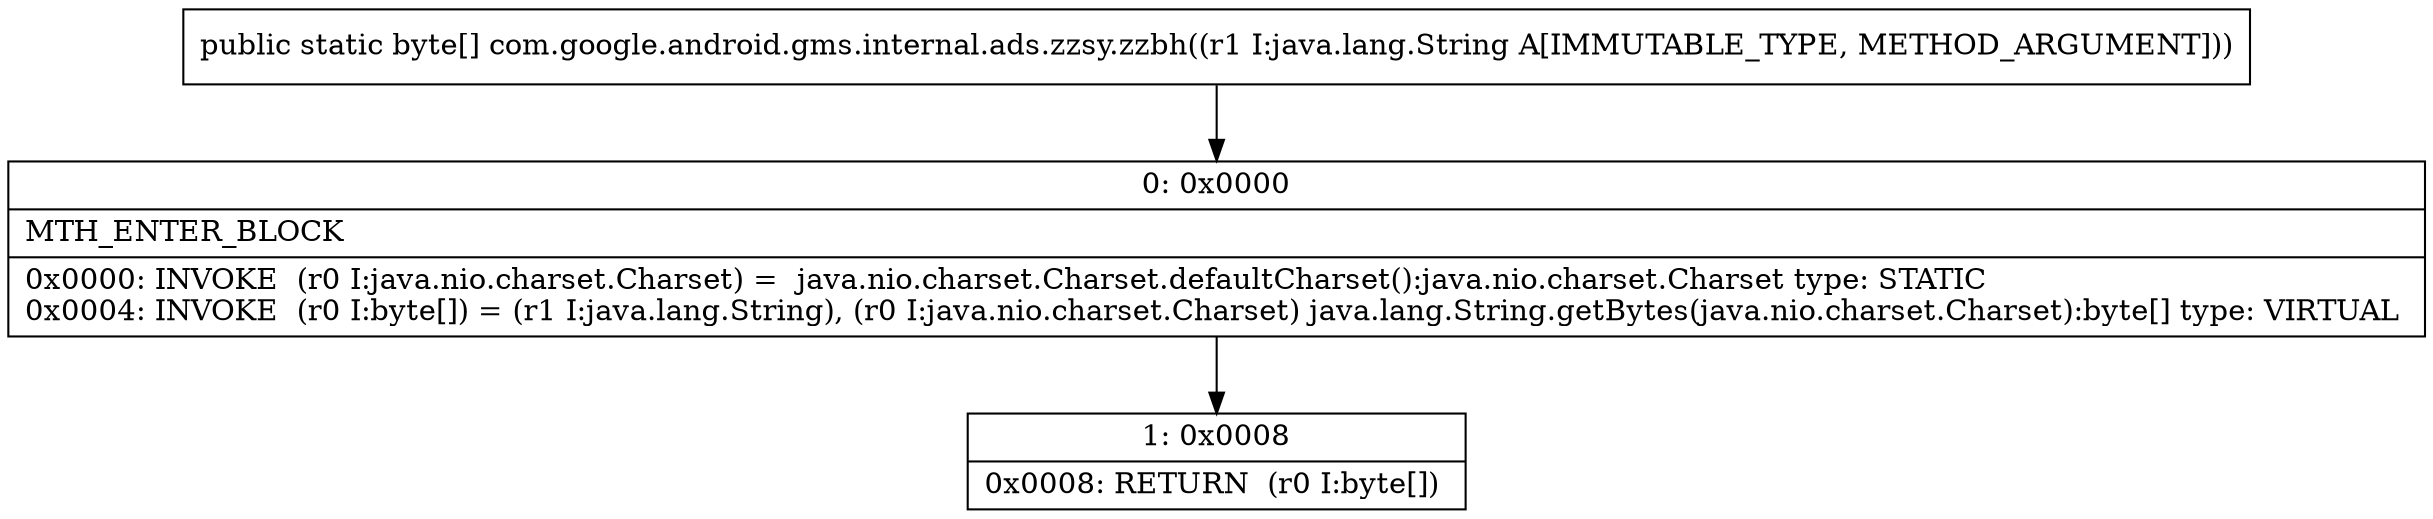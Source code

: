 digraph "CFG forcom.google.android.gms.internal.ads.zzsy.zzbh(Ljava\/lang\/String;)[B" {
Node_0 [shape=record,label="{0\:\ 0x0000|MTH_ENTER_BLOCK\l|0x0000: INVOKE  (r0 I:java.nio.charset.Charset) =  java.nio.charset.Charset.defaultCharset():java.nio.charset.Charset type: STATIC \l0x0004: INVOKE  (r0 I:byte[]) = (r1 I:java.lang.String), (r0 I:java.nio.charset.Charset) java.lang.String.getBytes(java.nio.charset.Charset):byte[] type: VIRTUAL \l}"];
Node_1 [shape=record,label="{1\:\ 0x0008|0x0008: RETURN  (r0 I:byte[]) \l}"];
MethodNode[shape=record,label="{public static byte[] com.google.android.gms.internal.ads.zzsy.zzbh((r1 I:java.lang.String A[IMMUTABLE_TYPE, METHOD_ARGUMENT])) }"];
MethodNode -> Node_0;
Node_0 -> Node_1;
}

